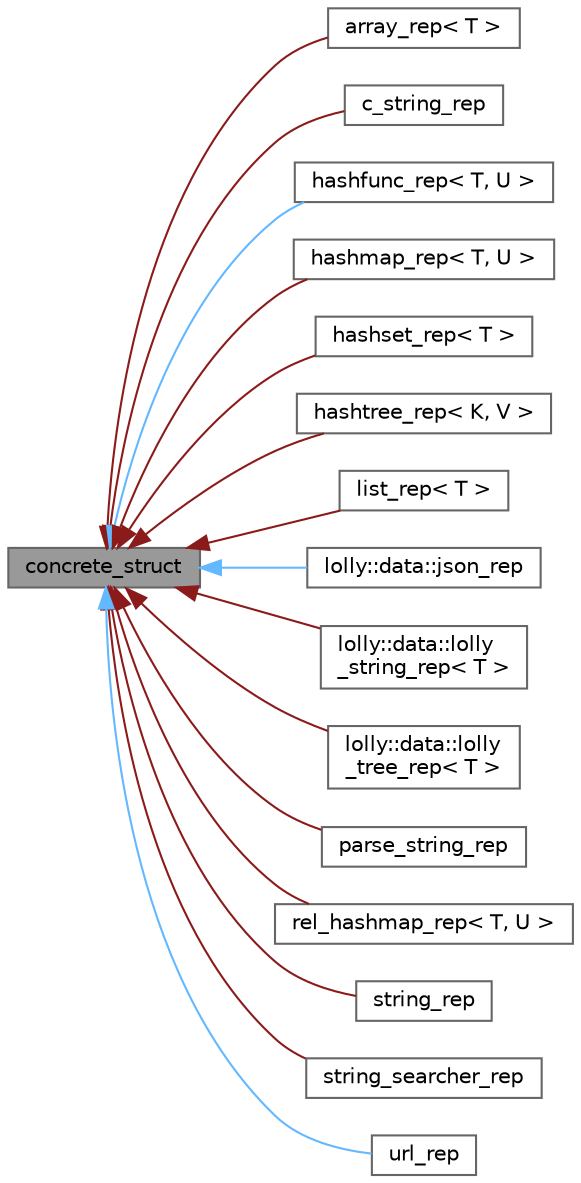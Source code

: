 digraph "concrete_struct"
{
 // LATEX_PDF_SIZE
  bgcolor="transparent";
  edge [fontname=Helvetica,fontsize=10,labelfontname=Helvetica,labelfontsize=10];
  node [fontname=Helvetica,fontsize=10,shape=box,height=0.2,width=0.4];
  rankdir="LR";
  Node1 [id="Node000001",label="concrete_struct",height=0.2,width=0.4,color="gray40", fillcolor="grey60", style="filled", fontcolor="black",tooltip="Structure representing a concrete object with a reference count."];
  Node1 -> Node2 [id="edge1_Node000001_Node000002",dir="back",color="firebrick4",style="solid",tooltip=" "];
  Node2 [id="Node000002",label="array_rep\< T \>",height=0.2,width=0.4,color="gray40", fillcolor="white", style="filled",URL="$classarray__rep.html",tooltip="A concrete struct representing the implementation of an array."];
  Node1 -> Node3 [id="edge2_Node000001_Node000003",dir="back",color="firebrick4",style="solid",tooltip=" "];
  Node3 [id="Node000003",label="c_string_rep",height=0.2,width=0.4,color="gray40", fillcolor="white", style="filled",URL="$classc__string__rep.html",tooltip=" "];
  Node1 -> Node4 [id="edge3_Node000001_Node000004",dir="back",color="steelblue1",style="solid",tooltip=" "];
  Node4 [id="Node000004",label="hashfunc_rep\< T, U \>",height=0.2,width=0.4,color="gray40", fillcolor="white", style="filled",URL="$classhashfunc__rep.html",tooltip="A concrete implementation of a hash function for a given type."];
  Node1 -> Node5 [id="edge4_Node000001_Node000005",dir="back",color="firebrick4",style="solid",tooltip=" "];
  Node5 [id="Node000005",label="hashmap_rep\< T, U \>",height=0.2,width=0.4,color="gray40", fillcolor="white", style="filled",URL="$classhashmap__rep.html",tooltip=" "];
  Node1 -> Node6 [id="edge5_Node000001_Node000006",dir="back",color="firebrick4",style="solid",tooltip=" "];
  Node6 [id="Node000006",label="hashset_rep\< T \>",height=0.2,width=0.4,color="gray40", fillcolor="white", style="filled",URL="$classhashset__rep.html",tooltip="The hashset_rep class represents an entry in a hash set."];
  Node1 -> Node7 [id="edge6_Node000001_Node000007",dir="back",color="firebrick4",style="solid",tooltip=" "];
  Node7 [id="Node000007",label="hashtree_rep\< K, V \>",height=0.2,width=0.4,color="gray40", fillcolor="white", style="filled",URL="$classhashtree__rep.html",tooltip=" "];
  Node1 -> Node8 [id="edge7_Node000001_Node000008",dir="back",color="firebrick4",style="solid",tooltip=" "];
  Node8 [id="Node000008",label="list_rep\< T \>",height=0.2,width=0.4,color="gray40", fillcolor="white", style="filled",URL="$classlist__rep.html",tooltip="The list_rep class represents a node in a linked list."];
  Node1 -> Node9 [id="edge8_Node000001_Node000009",dir="back",color="steelblue1",style="solid",tooltip=" "];
  Node9 [id="Node000009",label="lolly::data::json_rep",height=0.2,width=0.4,color="gray40", fillcolor="white", style="filled",URL="$structlolly_1_1data_1_1json__rep.html",tooltip=" "];
  Node1 -> Node10 [id="edge9_Node000001_Node000010",dir="back",color="firebrick4",style="solid",tooltip=" "];
  Node10 [id="Node000010",label="lolly::data::lolly\l_string_rep\< T \>",height=0.2,width=0.4,color="gray40", fillcolor="white", style="filled",URL="$classlolly_1_1data_1_1lolly__string__rep.html",tooltip=" "];
  Node1 -> Node11 [id="edge10_Node000001_Node000011",dir="back",color="firebrick4",style="solid",tooltip=" "];
  Node11 [id="Node000011",label="lolly::data::lolly\l_tree_rep\< T \>",height=0.2,width=0.4,color="gray40", fillcolor="white", style="filled",URL="$classlolly_1_1data_1_1lolly__tree__rep.html",tooltip=" "];
  Node1 -> Node12 [id="edge11_Node000001_Node000012",dir="back",color="firebrick4",style="solid",tooltip=" "];
  Node12 [id="Node000012",label="parse_string_rep",height=0.2,width=0.4,color="gray40", fillcolor="white", style="filled",URL="$classparse__string__rep.html",tooltip=" "];
  Node1 -> Node13 [id="edge12_Node000001_Node000013",dir="back",color="firebrick4",style="solid",tooltip=" "];
  Node13 [id="Node000013",label="rel_hashmap_rep\< T, U \>",height=0.2,width=0.4,color="gray40", fillcolor="white", style="filled",URL="$classrel__hashmap__rep.html",tooltip=" "];
  Node1 -> Node14 [id="edge13_Node000001_Node000014",dir="back",color="firebrick4",style="solid",tooltip=" "];
  Node14 [id="Node000014",label="string_rep",height=0.2,width=0.4,color="gray40", fillcolor="white", style="filled",URL="$classstring__rep.html",tooltip=" "];
  Node1 -> Node15 [id="edge14_Node000001_Node000015",dir="back",color="firebrick4",style="solid",tooltip=" "];
  Node15 [id="Node000015",label="string_searcher_rep",height=0.2,width=0.4,color="gray40", fillcolor="white", style="filled",URL="$classstring__searcher__rep.html",tooltip=" "];
  Node1 -> Node16 [id="edge15_Node000001_Node000016",dir="back",color="steelblue1",style="solid",tooltip=" "];
  Node16 [id="Node000016",label="url_rep",height=0.2,width=0.4,color="gray40", fillcolor="white", style="filled",URL="$structurl__rep.html",tooltip=" "];
}

